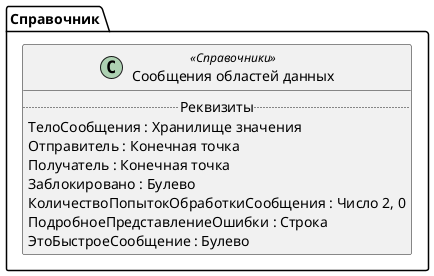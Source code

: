 ﻿@startuml СообщенияОбластейДанных
'!include templates.wsd
'..\include templates.wsd
class Справочник.СообщенияОбластейДанных as "Сообщения областей данных" <<Справочники>>
{
..Реквизиты..
ТелоСообщения : Хранилище значения
Отправитель : Конечная точка
Получатель : Конечная точка
Заблокировано : Булево
КоличествоПопытокОбработкиСообщения : Число 2, 0
ПодробноеПредставлениеОшибки : Строка
ЭтоБыстроеСообщение : Булево
}
@enduml
